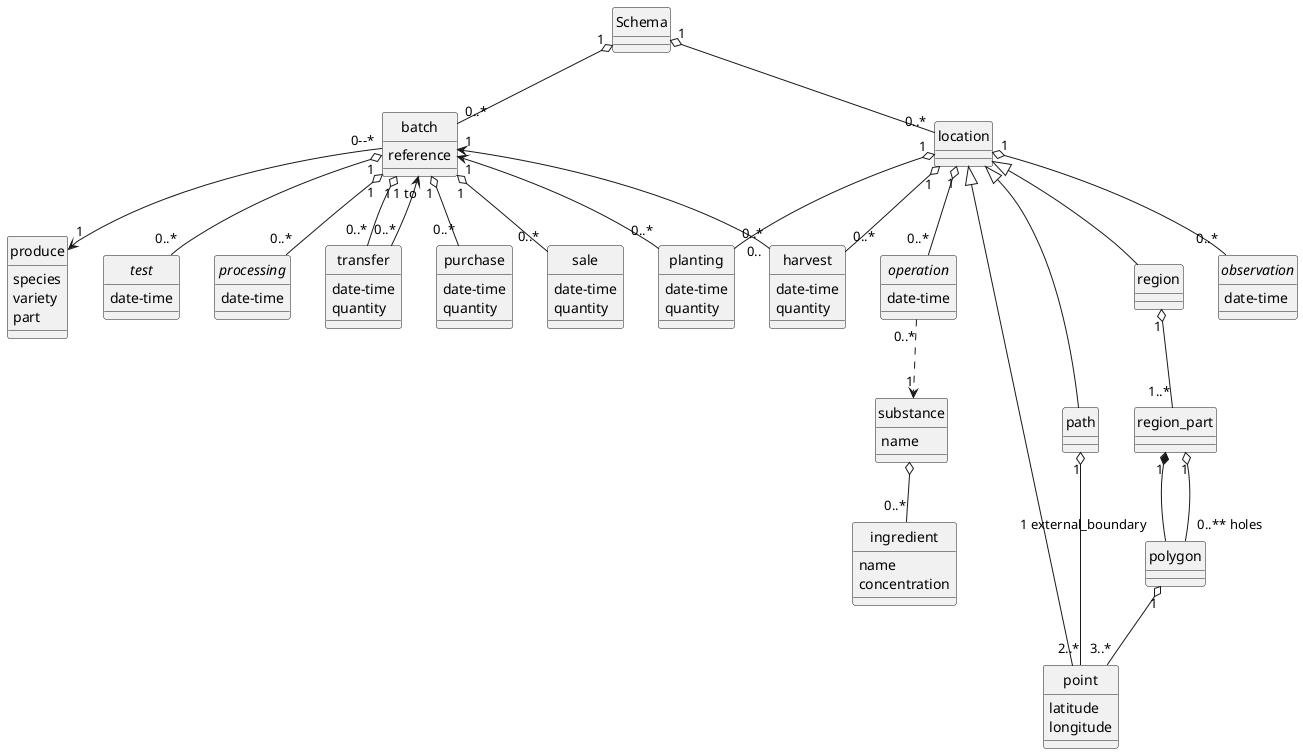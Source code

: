 @startuml
'startuml
hide circle

class Schema

class harvest {
date-time
quantity
}
location "1" o-- "0..*" harvest
batch "1" <-- "0.." harvest

class planting {
date-time
quantity
}
location "1" o-- "0..*" planting
batch "1" <-- "0..*" planting

class location
Schema "1" o-- "0..*" location

class point {
latitude
longitude
}

location <|-- point

class path
path "1" o-- "2..*" point
location <|-- path


class polygon
polygon "1" o-- "3..*" point

class region
location <|-- region

class region_part
region "1" o-- "1..*" region_part
region_part "1" *-- "1 external_boundary" polygon
region_part "1" o-- "0..** holes" polygon

class transfer {
date-time
quantity
}
batch "1" o-- "0..*" transfer
batch "1 to" <-- "0..*" transfer

class purchase {
date-time
quantity
}
batch "1" o-- "0..*" purchase

class sale {
date-time
quantity
}
batch "1" o-- "0..*" sale

class batch {
reference
}
Schema "1" o-- "0..*" batch

class produce {
species
variety
part
}
batch "0--*" --> "1" produce

abstract observation {
date-time
}
location "1" o-- "0..*" observation

abstract operation {
date-time
}
location "1" o-- "0..*" operation

abstract test {
date-time
}
batch "1" o-- "0..*" test

abstract processing {
date-time
}
batch "1" o-- "0..*" processing

class substance {
name
}
operation "0..*" ..> "1" substance

class ingredient {
name
concentration
}
substance o-- "0..*" ingredient
@enduml